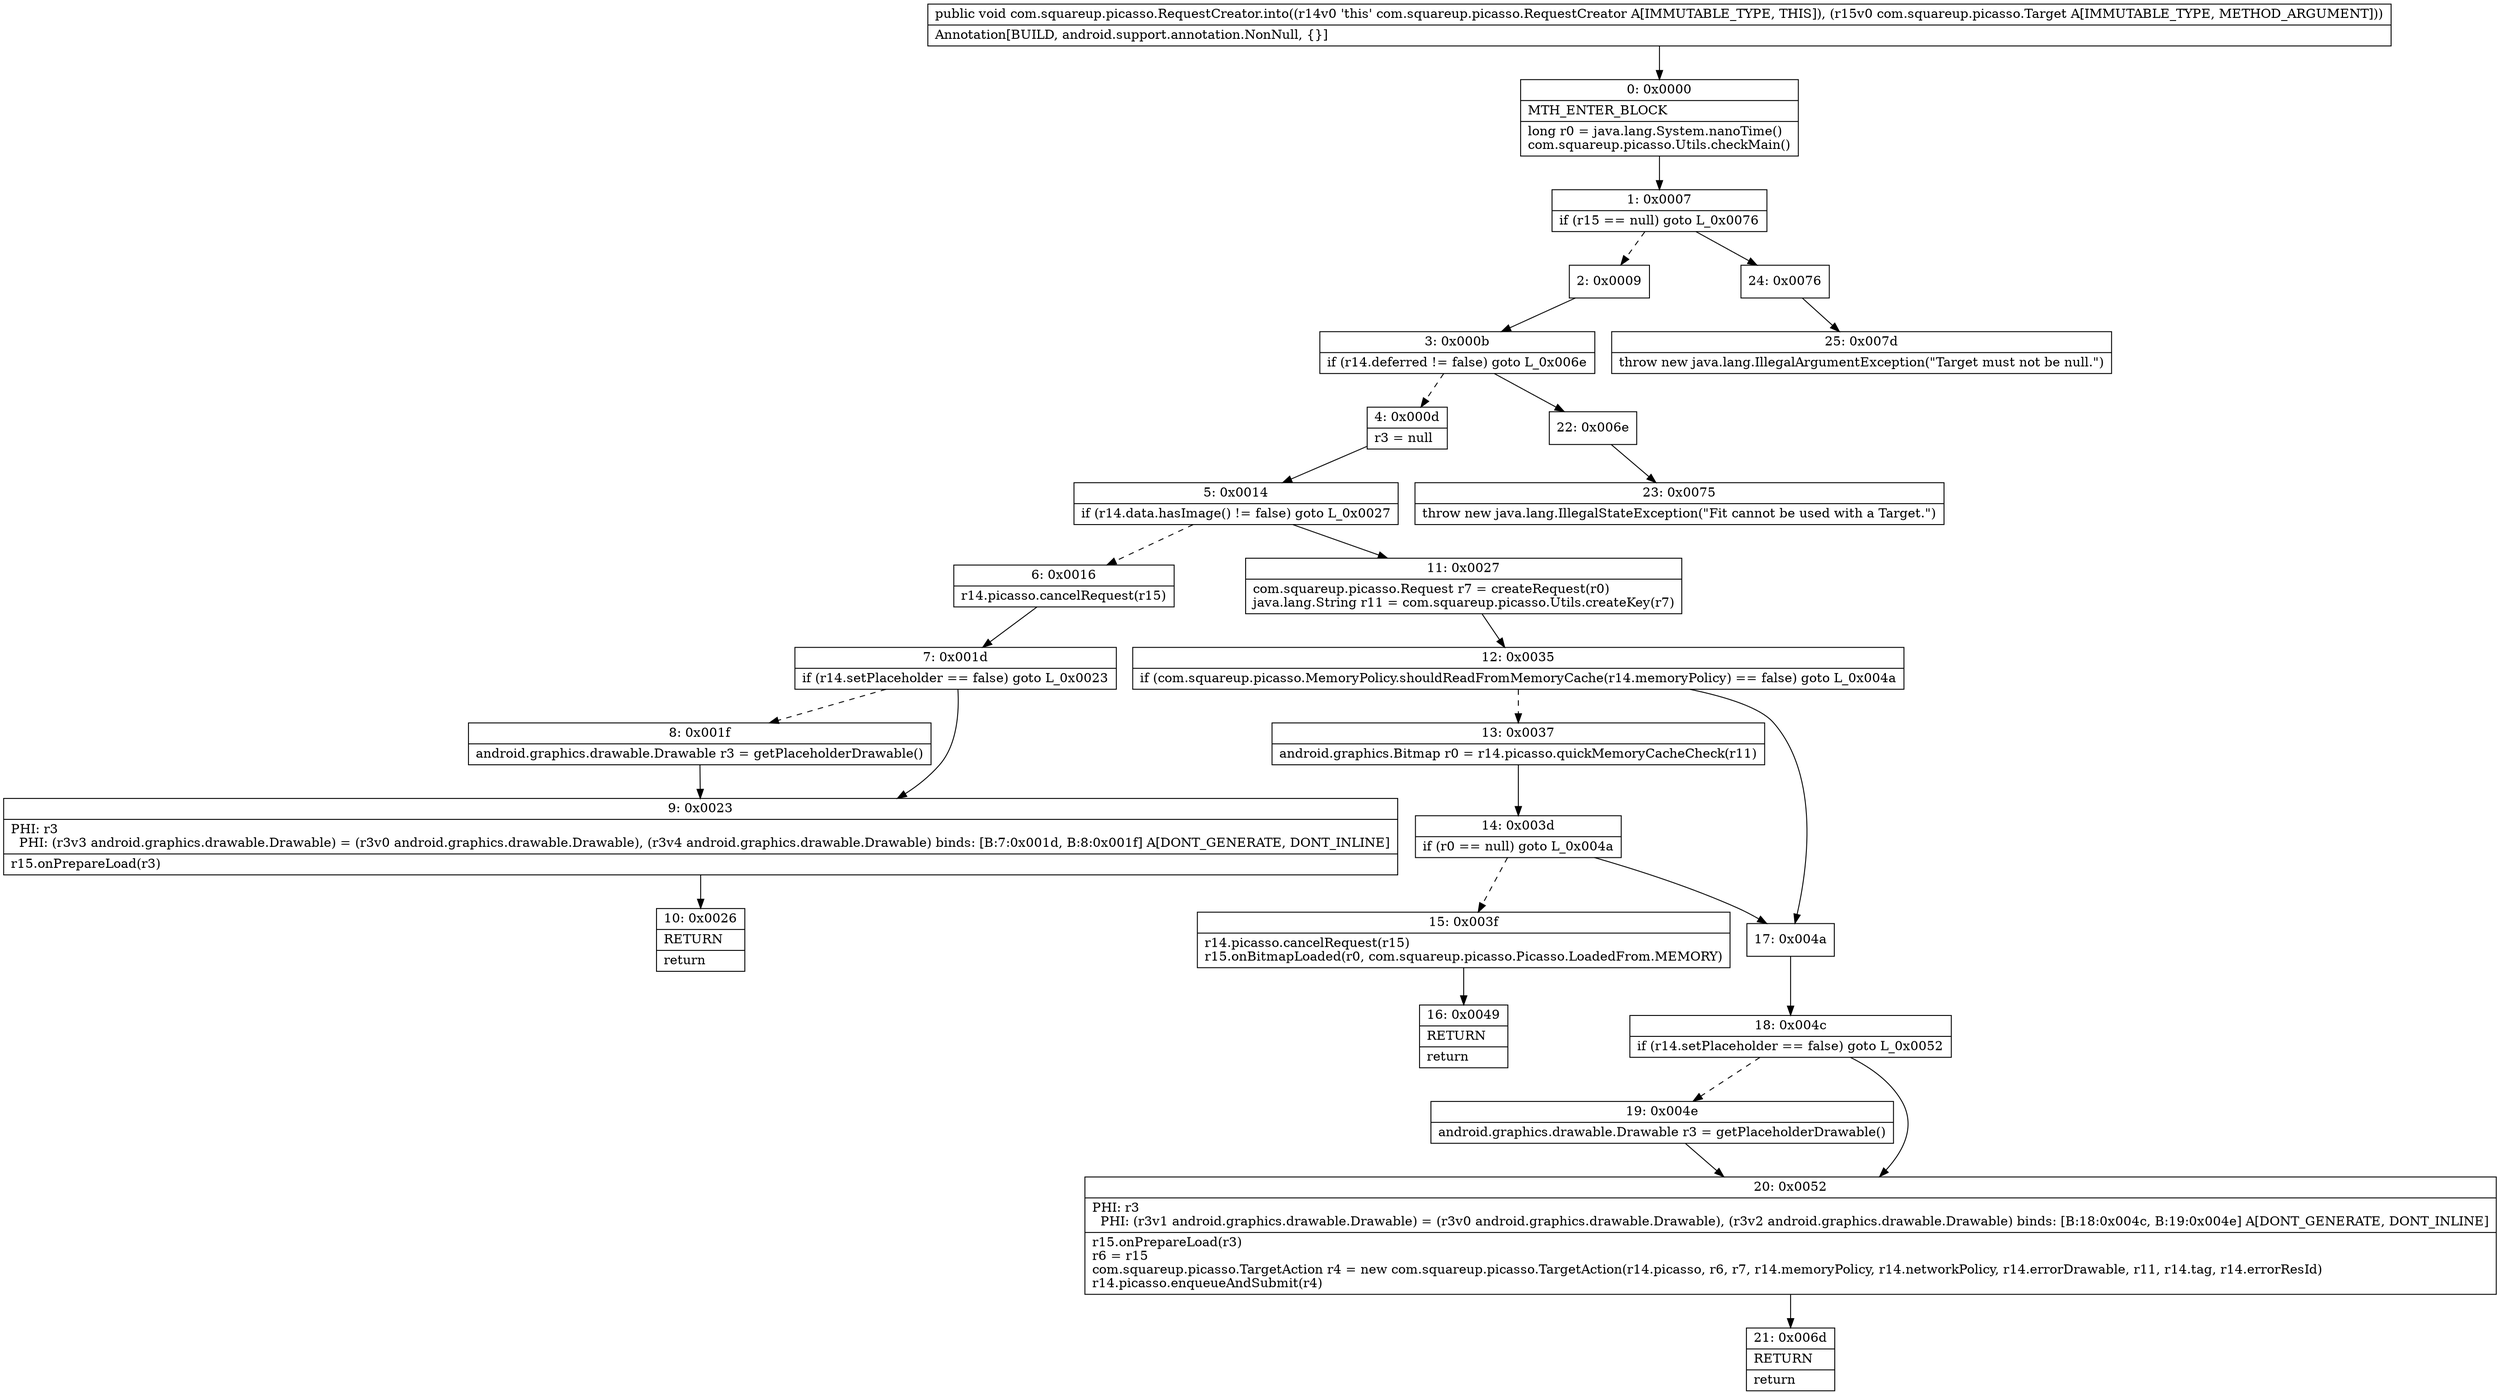digraph "CFG forcom.squareup.picasso.RequestCreator.into(Lcom\/squareup\/picasso\/Target;)V" {
Node_0 [shape=record,label="{0\:\ 0x0000|MTH_ENTER_BLOCK\l|long r0 = java.lang.System.nanoTime()\lcom.squareup.picasso.Utils.checkMain()\l}"];
Node_1 [shape=record,label="{1\:\ 0x0007|if (r15 == null) goto L_0x0076\l}"];
Node_2 [shape=record,label="{2\:\ 0x0009}"];
Node_3 [shape=record,label="{3\:\ 0x000b|if (r14.deferred != false) goto L_0x006e\l}"];
Node_4 [shape=record,label="{4\:\ 0x000d|r3 = null\l}"];
Node_5 [shape=record,label="{5\:\ 0x0014|if (r14.data.hasImage() != false) goto L_0x0027\l}"];
Node_6 [shape=record,label="{6\:\ 0x0016|r14.picasso.cancelRequest(r15)\l}"];
Node_7 [shape=record,label="{7\:\ 0x001d|if (r14.setPlaceholder == false) goto L_0x0023\l}"];
Node_8 [shape=record,label="{8\:\ 0x001f|android.graphics.drawable.Drawable r3 = getPlaceholderDrawable()\l}"];
Node_9 [shape=record,label="{9\:\ 0x0023|PHI: r3 \l  PHI: (r3v3 android.graphics.drawable.Drawable) = (r3v0 android.graphics.drawable.Drawable), (r3v4 android.graphics.drawable.Drawable) binds: [B:7:0x001d, B:8:0x001f] A[DONT_GENERATE, DONT_INLINE]\l|r15.onPrepareLoad(r3)\l}"];
Node_10 [shape=record,label="{10\:\ 0x0026|RETURN\l|return\l}"];
Node_11 [shape=record,label="{11\:\ 0x0027|com.squareup.picasso.Request r7 = createRequest(r0)\ljava.lang.String r11 = com.squareup.picasso.Utils.createKey(r7)\l}"];
Node_12 [shape=record,label="{12\:\ 0x0035|if (com.squareup.picasso.MemoryPolicy.shouldReadFromMemoryCache(r14.memoryPolicy) == false) goto L_0x004a\l}"];
Node_13 [shape=record,label="{13\:\ 0x0037|android.graphics.Bitmap r0 = r14.picasso.quickMemoryCacheCheck(r11)\l}"];
Node_14 [shape=record,label="{14\:\ 0x003d|if (r0 == null) goto L_0x004a\l}"];
Node_15 [shape=record,label="{15\:\ 0x003f|r14.picasso.cancelRequest(r15)\lr15.onBitmapLoaded(r0, com.squareup.picasso.Picasso.LoadedFrom.MEMORY)\l}"];
Node_16 [shape=record,label="{16\:\ 0x0049|RETURN\l|return\l}"];
Node_17 [shape=record,label="{17\:\ 0x004a}"];
Node_18 [shape=record,label="{18\:\ 0x004c|if (r14.setPlaceholder == false) goto L_0x0052\l}"];
Node_19 [shape=record,label="{19\:\ 0x004e|android.graphics.drawable.Drawable r3 = getPlaceholderDrawable()\l}"];
Node_20 [shape=record,label="{20\:\ 0x0052|PHI: r3 \l  PHI: (r3v1 android.graphics.drawable.Drawable) = (r3v0 android.graphics.drawable.Drawable), (r3v2 android.graphics.drawable.Drawable) binds: [B:18:0x004c, B:19:0x004e] A[DONT_GENERATE, DONT_INLINE]\l|r15.onPrepareLoad(r3)\lr6 = r15\lcom.squareup.picasso.TargetAction r4 = new com.squareup.picasso.TargetAction(r14.picasso, r6, r7, r14.memoryPolicy, r14.networkPolicy, r14.errorDrawable, r11, r14.tag, r14.errorResId)\lr14.picasso.enqueueAndSubmit(r4)\l}"];
Node_21 [shape=record,label="{21\:\ 0x006d|RETURN\l|return\l}"];
Node_22 [shape=record,label="{22\:\ 0x006e}"];
Node_23 [shape=record,label="{23\:\ 0x0075|throw new java.lang.IllegalStateException(\"Fit cannot be used with a Target.\")\l}"];
Node_24 [shape=record,label="{24\:\ 0x0076}"];
Node_25 [shape=record,label="{25\:\ 0x007d|throw new java.lang.IllegalArgumentException(\"Target must not be null.\")\l}"];
MethodNode[shape=record,label="{public void com.squareup.picasso.RequestCreator.into((r14v0 'this' com.squareup.picasso.RequestCreator A[IMMUTABLE_TYPE, THIS]), (r15v0 com.squareup.picasso.Target A[IMMUTABLE_TYPE, METHOD_ARGUMENT]))  | Annotation[BUILD, android.support.annotation.NonNull, \{\}]\l}"];
MethodNode -> Node_0;
Node_0 -> Node_1;
Node_1 -> Node_2[style=dashed];
Node_1 -> Node_24;
Node_2 -> Node_3;
Node_3 -> Node_4[style=dashed];
Node_3 -> Node_22;
Node_4 -> Node_5;
Node_5 -> Node_6[style=dashed];
Node_5 -> Node_11;
Node_6 -> Node_7;
Node_7 -> Node_8[style=dashed];
Node_7 -> Node_9;
Node_8 -> Node_9;
Node_9 -> Node_10;
Node_11 -> Node_12;
Node_12 -> Node_13[style=dashed];
Node_12 -> Node_17;
Node_13 -> Node_14;
Node_14 -> Node_15[style=dashed];
Node_14 -> Node_17;
Node_15 -> Node_16;
Node_17 -> Node_18;
Node_18 -> Node_19[style=dashed];
Node_18 -> Node_20;
Node_19 -> Node_20;
Node_20 -> Node_21;
Node_22 -> Node_23;
Node_24 -> Node_25;
}

